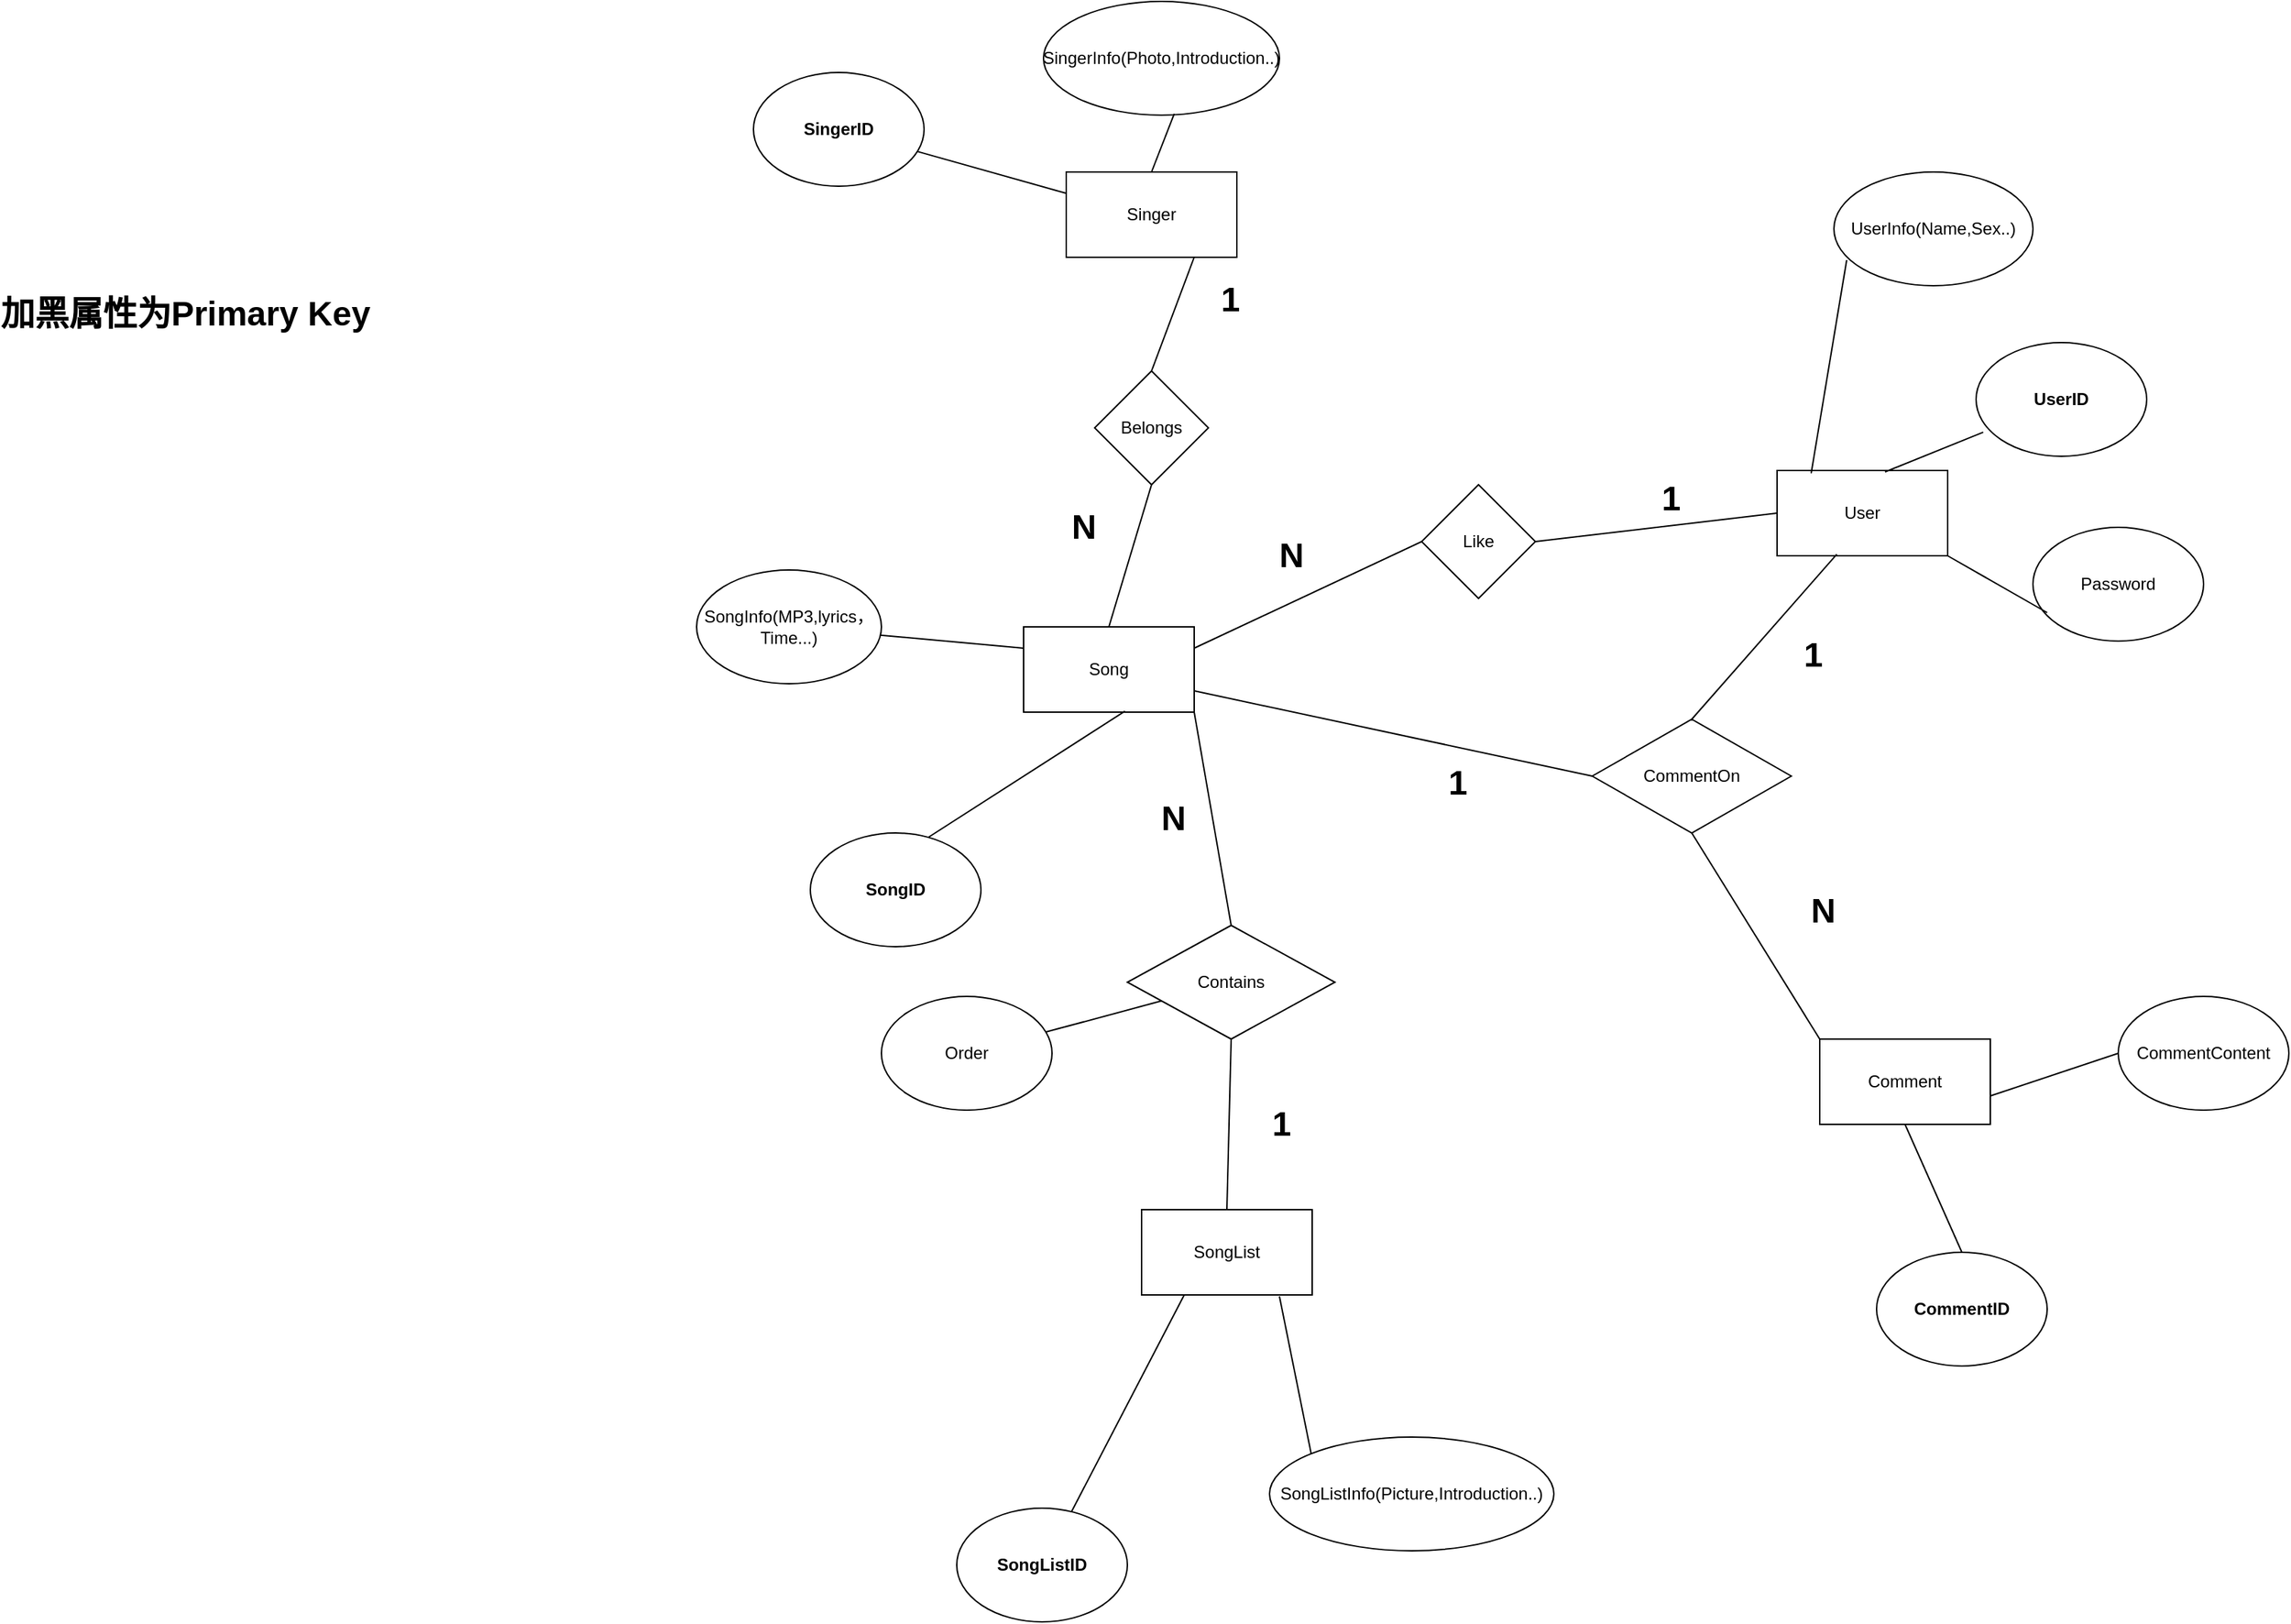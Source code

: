 <mxfile version="17.4.2" type="device"><diagram id="qxNs89lK-muGzaZlnsT3" name="Page-1"><mxGraphModel dx="2858" dy="1089" grid="1" gridSize="10" guides="1" tooltips="1" connect="1" arrows="1" fold="1" page="1" pageScale="1" pageWidth="827" pageHeight="1169" math="0" shadow="0"><root><mxCell id="0"/><mxCell id="1" parent="0"/><mxCell id="OdhkLU_DaMh2XbHh3bVo-1" value="Song" style="rounded=0;whiteSpace=wrap;html=1;" parent="1" vertex="1"><mxGeometry x="210" y="440" width="120" height="60" as="geometry"/></mxCell><mxCell id="OdhkLU_DaMh2XbHh3bVo-2" value="" style="endArrow=none;html=1;rounded=0;exitX=0.594;exitY=0.989;exitDx=0;exitDy=0;exitPerimeter=0;" parent="1" source="OdhkLU_DaMh2XbHh3bVo-1" edge="1"><mxGeometry width="50" height="50" relative="1" as="geometry"><mxPoint x="390" y="600" as="sourcePoint"/><mxPoint x="140" y="590" as="targetPoint"/></mxGeometry></mxCell><mxCell id="4Z1CkzpTXZyj7RllifDK-2" value="SongList" style="rounded=0;whiteSpace=wrap;html=1;" parent="1" vertex="1"><mxGeometry x="293" y="850" width="120" height="60" as="geometry"/></mxCell><mxCell id="4Z1CkzpTXZyj7RllifDK-4" value="Comment" style="rounded=0;whiteSpace=wrap;html=1;" parent="1" vertex="1"><mxGeometry x="770" y="730" width="120" height="60" as="geometry"/></mxCell><mxCell id="4Z1CkzpTXZyj7RllifDK-6" value="User" style="rounded=0;whiteSpace=wrap;html=1;" parent="1" vertex="1"><mxGeometry x="740" y="330" width="120" height="60" as="geometry"/></mxCell><mxCell id="4Z1CkzpTXZyj7RllifDK-7" value="&lt;b&gt;SongID&lt;/b&gt;" style="ellipse;whiteSpace=wrap;html=1;" parent="1" vertex="1"><mxGeometry x="60" y="585" width="120" height="80" as="geometry"/></mxCell><mxCell id="4Z1CkzpTXZyj7RllifDK-8" value="&lt;b&gt;SongListID&lt;/b&gt;" style="ellipse;whiteSpace=wrap;html=1;" parent="1" vertex="1"><mxGeometry x="163" y="1060" width="120" height="80" as="geometry"/></mxCell><mxCell id="4Z1CkzpTXZyj7RllifDK-10" value="" style="endArrow=none;html=1;rounded=0;exitX=0.672;exitY=0.033;exitDx=0;exitDy=0;exitPerimeter=0;" parent="1" source="4Z1CkzpTXZyj7RllifDK-8" edge="1"><mxGeometry width="50" height="50" relative="1" as="geometry"><mxPoint x="273" y="960" as="sourcePoint"/><mxPoint x="323" y="910" as="targetPoint"/></mxGeometry></mxCell><mxCell id="4Z1CkzpTXZyj7RllifDK-11" value="&lt;b&gt;UserID&lt;/b&gt;" style="ellipse;whiteSpace=wrap;html=1;" parent="1" vertex="1"><mxGeometry x="880" y="240" width="120" height="80" as="geometry"/></mxCell><mxCell id="4Z1CkzpTXZyj7RllifDK-12" value="&lt;b&gt;CommentID&lt;/b&gt;" style="ellipse;whiteSpace=wrap;html=1;" parent="1" vertex="1"><mxGeometry x="810" y="880" width="120" height="80" as="geometry"/></mxCell><mxCell id="lVCuWLsU6Jk-qQNd6yWK-1" value="CommentContent" style="ellipse;whiteSpace=wrap;html=1;" vertex="1" parent="1"><mxGeometry x="980" y="700" width="120" height="80" as="geometry"/></mxCell><mxCell id="lVCuWLsU6Jk-qQNd6yWK-2" value="SongListInfo(Picture,Introduction..)" style="ellipse;whiteSpace=wrap;html=1;" vertex="1" parent="1"><mxGeometry x="383" y="1010" width="200" height="80" as="geometry"/></mxCell><mxCell id="lVCuWLsU6Jk-qQNd6yWK-3" value="&lt;b&gt;SingerID&lt;/b&gt;" style="ellipse;whiteSpace=wrap;html=1;" vertex="1" parent="1"><mxGeometry x="20" y="50" width="120" height="80" as="geometry"/></mxCell><mxCell id="lVCuWLsU6Jk-qQNd6yWK-4" value="Singer" style="rounded=0;whiteSpace=wrap;html=1;" vertex="1" parent="1"><mxGeometry x="240" y="120" width="120" height="60" as="geometry"/></mxCell><mxCell id="lVCuWLsU6Jk-qQNd6yWK-5" value="Password" style="ellipse;whiteSpace=wrap;html=1;" vertex="1" parent="1"><mxGeometry x="920" y="370" width="120" height="80" as="geometry"/></mxCell><mxCell id="lVCuWLsU6Jk-qQNd6yWK-6" value="UserInfo(Name,Sex..)" style="ellipse;whiteSpace=wrap;html=1;" vertex="1" parent="1"><mxGeometry x="780" y="120" width="140" height="80" as="geometry"/></mxCell><mxCell id="lVCuWLsU6Jk-qQNd6yWK-7" value="SongInfo(MP3,lyrics，Time...)" style="ellipse;whiteSpace=wrap;html=1;" vertex="1" parent="1"><mxGeometry x="-20" y="400" width="130" height="80" as="geometry"/></mxCell><mxCell id="lVCuWLsU6Jk-qQNd6yWK-8" value="SingerInfo(Photo,Introduction..)" style="ellipse;whiteSpace=wrap;html=1;" vertex="1" parent="1"><mxGeometry x="224" width="166" height="80" as="geometry"/></mxCell><mxCell id="lVCuWLsU6Jk-qQNd6yWK-9" value="CommentOn" style="rhombus;whiteSpace=wrap;html=1;" vertex="1" parent="1"><mxGeometry x="610" y="505" width="140" height="80" as="geometry"/></mxCell><mxCell id="lVCuWLsU6Jk-qQNd6yWK-10" value="Contains" style="rhombus;whiteSpace=wrap;html=1;" vertex="1" parent="1"><mxGeometry x="283" y="650" width="146" height="80" as="geometry"/></mxCell><mxCell id="lVCuWLsU6Jk-qQNd6yWK-11" value="Belongs" style="rhombus;whiteSpace=wrap;html=1;" vertex="1" parent="1"><mxGeometry x="260" y="260" width="80" height="80" as="geometry"/></mxCell><mxCell id="lVCuWLsU6Jk-qQNd6yWK-12" value="Like" style="rhombus;whiteSpace=wrap;html=1;" vertex="1" parent="1"><mxGeometry x="490" y="340" width="80" height="80" as="geometry"/></mxCell><mxCell id="lVCuWLsU6Jk-qQNd6yWK-15" value="" style="endArrow=none;html=1;rounded=0;entryX=0.554;entryY=0.988;entryDx=0;entryDy=0;entryPerimeter=0;" edge="1" parent="1" target="lVCuWLsU6Jk-qQNd6yWK-8"><mxGeometry width="50" height="50" relative="1" as="geometry"><mxPoint x="300" y="120" as="sourcePoint"/><mxPoint x="350" y="70" as="targetPoint"/></mxGeometry></mxCell><mxCell id="lVCuWLsU6Jk-qQNd6yWK-16" value="" style="endArrow=none;html=1;rounded=0;entryX=0;entryY=0.25;entryDx=0;entryDy=0;" edge="1" parent="1" source="lVCuWLsU6Jk-qQNd6yWK-3" target="lVCuWLsU6Jk-qQNd6yWK-4"><mxGeometry width="50" height="50" relative="1" as="geometry"><mxPoint x="160" y="160" as="sourcePoint"/><mxPoint x="210" y="110" as="targetPoint"/></mxGeometry></mxCell><mxCell id="lVCuWLsU6Jk-qQNd6yWK-18" value="" style="endArrow=none;html=1;rounded=0;entryX=0;entryY=0.25;entryDx=0;entryDy=0;" edge="1" parent="1" source="lVCuWLsU6Jk-qQNd6yWK-7" target="OdhkLU_DaMh2XbHh3bVo-1"><mxGeometry width="50" height="50" relative="1" as="geometry"><mxPoint x="110" y="490" as="sourcePoint"/><mxPoint x="180.711" y="440" as="targetPoint"/></mxGeometry></mxCell><mxCell id="lVCuWLsU6Jk-qQNd6yWK-19" value="" style="endArrow=none;html=1;rounded=0;exitX=0.808;exitY=1.017;exitDx=0;exitDy=0;exitPerimeter=0;entryX=0;entryY=0;entryDx=0;entryDy=0;" edge="1" parent="1" source="4Z1CkzpTXZyj7RllifDK-2" target="lVCuWLsU6Jk-qQNd6yWK-2"><mxGeometry width="50" height="50" relative="1" as="geometry"><mxPoint x="333" y="1070" as="sourcePoint"/><mxPoint x="383" y="1020" as="targetPoint"/></mxGeometry></mxCell><mxCell id="lVCuWLsU6Jk-qQNd6yWK-20" value="" style="endArrow=none;html=1;rounded=0;entryX=0.5;entryY=1;entryDx=0;entryDy=0;exitX=0.5;exitY=0;exitDx=0;exitDy=0;" edge="1" parent="1" source="4Z1CkzpTXZyj7RllifDK-12" target="4Z1CkzpTXZyj7RllifDK-4"><mxGeometry width="50" height="50" relative="1" as="geometry"><mxPoint x="850" y="880" as="sourcePoint"/><mxPoint x="900" y="840" as="targetPoint"/></mxGeometry></mxCell><mxCell id="lVCuWLsU6Jk-qQNd6yWK-23" value="" style="endArrow=none;html=1;rounded=0;entryX=0;entryY=0.5;entryDx=0;entryDy=0;" edge="1" parent="1" target="lVCuWLsU6Jk-qQNd6yWK-1"><mxGeometry width="50" height="50" relative="1" as="geometry"><mxPoint x="890" y="770" as="sourcePoint"/><mxPoint x="940" y="720" as="targetPoint"/></mxGeometry></mxCell><mxCell id="lVCuWLsU6Jk-qQNd6yWK-24" value="" style="endArrow=none;html=1;rounded=0;entryX=0.042;entryY=0.788;entryDx=0;entryDy=0;entryPerimeter=0;exitX=0.633;exitY=0.017;exitDx=0;exitDy=0;exitPerimeter=0;" edge="1" parent="1" source="4Z1CkzpTXZyj7RllifDK-6" target="4Z1CkzpTXZyj7RllifDK-11"><mxGeometry width="50" height="50" relative="1" as="geometry"><mxPoint x="780" y="330" as="sourcePoint"/><mxPoint x="830" y="280" as="targetPoint"/></mxGeometry></mxCell><mxCell id="lVCuWLsU6Jk-qQNd6yWK-27" value="" style="endArrow=none;html=1;rounded=0;exitX=1;exitY=1;exitDx=0;exitDy=0;" edge="1" parent="1" source="4Z1CkzpTXZyj7RllifDK-6"><mxGeometry width="50" height="50" relative="1" as="geometry"><mxPoint x="880" y="480" as="sourcePoint"/><mxPoint x="930" y="430" as="targetPoint"/></mxGeometry></mxCell><mxCell id="lVCuWLsU6Jk-qQNd6yWK-29" value="" style="endArrow=none;html=1;rounded=0;entryX=0.064;entryY=0.775;entryDx=0;entryDy=0;entryPerimeter=0;exitX=0.2;exitY=0.033;exitDx=0;exitDy=0;exitPerimeter=0;" edge="1" parent="1" source="4Z1CkzpTXZyj7RllifDK-6" target="lVCuWLsU6Jk-qQNd6yWK-6"><mxGeometry width="50" height="50" relative="1" as="geometry"><mxPoint x="740" y="250" as="sourcePoint"/><mxPoint x="790" y="200" as="targetPoint"/></mxGeometry></mxCell><object label="" id="lVCuWLsU6Jk-qQNd6yWK-31"><mxCell style="endArrow=none;html=1;rounded=0;exitX=0.5;exitY=0;exitDx=0;exitDy=0;" edge="1" parent="1" source="lVCuWLsU6Jk-qQNd6yWK-11"><mxGeometry width="50" height="50" relative="1" as="geometry"><mxPoint x="280" y="230" as="sourcePoint"/><mxPoint x="330" y="180" as="targetPoint"/></mxGeometry></mxCell></object><mxCell id="lVCuWLsU6Jk-qQNd6yWK-33" value="" style="endArrow=none;html=1;rounded=0;entryX=0.5;entryY=1;entryDx=0;entryDy=0;exitX=0.5;exitY=0;exitDx=0;exitDy=0;" edge="1" parent="1" source="OdhkLU_DaMh2XbHh3bVo-1" target="lVCuWLsU6Jk-qQNd6yWK-11"><mxGeometry width="50" height="50" relative="1" as="geometry"><mxPoint x="260" y="420" as="sourcePoint"/><mxPoint x="310" y="370" as="targetPoint"/></mxGeometry></mxCell><mxCell id="lVCuWLsU6Jk-qQNd6yWK-34" value="" style="endArrow=none;html=1;rounded=0;exitX=0.5;exitY=0;exitDx=0;exitDy=0;entryX=1;entryY=1;entryDx=0;entryDy=0;" edge="1" parent="1" source="lVCuWLsU6Jk-qQNd6yWK-10" target="OdhkLU_DaMh2XbHh3bVo-1"><mxGeometry width="50" height="50" relative="1" as="geometry"><mxPoint x="330" y="630" as="sourcePoint"/><mxPoint x="380" y="580" as="targetPoint"/></mxGeometry></mxCell><mxCell id="lVCuWLsU6Jk-qQNd6yWK-35" value="Order" style="ellipse;whiteSpace=wrap;html=1;" vertex="1" parent="1"><mxGeometry x="110" y="700" width="120" height="80" as="geometry"/></mxCell><mxCell id="lVCuWLsU6Jk-qQNd6yWK-36" value="" style="endArrow=none;html=1;rounded=0;entryX=0.5;entryY=1;entryDx=0;entryDy=0;exitX=0.5;exitY=0;exitDx=0;exitDy=0;" edge="1" parent="1" source="4Z1CkzpTXZyj7RllifDK-2" target="lVCuWLsU6Jk-qQNd6yWK-10"><mxGeometry width="50" height="50" relative="1" as="geometry"><mxPoint x="330" y="780" as="sourcePoint"/><mxPoint x="380" y="730" as="targetPoint"/></mxGeometry></mxCell><mxCell id="lVCuWLsU6Jk-qQNd6yWK-38" value="" style="endArrow=none;html=1;rounded=0;" edge="1" parent="1" source="lVCuWLsU6Jk-qQNd6yWK-10" target="lVCuWLsU6Jk-qQNd6yWK-35"><mxGeometry width="50" height="50" relative="1" as="geometry"><mxPoint x="212.289" y="740" as="sourcePoint"/><mxPoint x="212.289" y="690" as="targetPoint"/></mxGeometry></mxCell><mxCell id="lVCuWLsU6Jk-qQNd6yWK-39" value="" style="endArrow=none;html=1;rounded=0;entryX=0;entryY=0.5;entryDx=0;entryDy=0;" edge="1" parent="1" target="4Z1CkzpTXZyj7RllifDK-6"><mxGeometry width="50" height="50" relative="1" as="geometry"><mxPoint x="570" y="380" as="sourcePoint"/><mxPoint x="620" y="330" as="targetPoint"/></mxGeometry></mxCell><mxCell id="lVCuWLsU6Jk-qQNd6yWK-40" value="" style="endArrow=none;html=1;rounded=0;entryX=0;entryY=0.5;entryDx=0;entryDy=0;exitX=1;exitY=0.25;exitDx=0;exitDy=0;" edge="1" parent="1" source="OdhkLU_DaMh2XbHh3bVo-1" target="lVCuWLsU6Jk-qQNd6yWK-12"><mxGeometry width="50" height="50" relative="1" as="geometry"><mxPoint x="440" y="410" as="sourcePoint"/><mxPoint x="490" y="360" as="targetPoint"/></mxGeometry></mxCell><mxCell id="lVCuWLsU6Jk-qQNd6yWK-41" value="" style="endArrow=none;html=1;rounded=0;entryX=0.35;entryY=0.983;entryDx=0;entryDy=0;entryPerimeter=0;exitX=0.5;exitY=0;exitDx=0;exitDy=0;" edge="1" parent="1" source="lVCuWLsU6Jk-qQNd6yWK-9" target="4Z1CkzpTXZyj7RllifDK-6"><mxGeometry width="50" height="50" relative="1" as="geometry"><mxPoint x="730" y="490" as="sourcePoint"/><mxPoint x="780" y="440" as="targetPoint"/></mxGeometry></mxCell><mxCell id="lVCuWLsU6Jk-qQNd6yWK-42" value="" style="endArrow=none;html=1;rounded=0;entryX=0;entryY=0.5;entryDx=0;entryDy=0;exitX=1;exitY=0.75;exitDx=0;exitDy=0;" edge="1" parent="1" source="OdhkLU_DaMh2XbHh3bVo-1" target="lVCuWLsU6Jk-qQNd6yWK-9"><mxGeometry width="50" height="50" relative="1" as="geometry"><mxPoint x="460" y="620" as="sourcePoint"/><mxPoint x="510" y="570" as="targetPoint"/></mxGeometry></mxCell><mxCell id="lVCuWLsU6Jk-qQNd6yWK-43" value="" style="endArrow=none;html=1;rounded=0;entryX=0;entryY=0;entryDx=0;entryDy=0;exitX=0.5;exitY=1;exitDx=0;exitDy=0;" edge="1" parent="1" source="lVCuWLsU6Jk-qQNd6yWK-9" target="4Z1CkzpTXZyj7RllifDK-4"><mxGeometry width="50" height="50" relative="1" as="geometry"><mxPoint x="730" y="660" as="sourcePoint"/><mxPoint x="800.711" y="610" as="targetPoint"/></mxGeometry></mxCell><mxCell id="lVCuWLsU6Jk-qQNd6yWK-49" value="1" style="text;strokeColor=none;fillColor=none;html=1;fontSize=24;fontStyle=1;verticalAlign=middle;align=center;" vertex="1" parent="1"><mxGeometry x="330" y="200" width="50" height="20" as="geometry"/></mxCell><mxCell id="lVCuWLsU6Jk-qQNd6yWK-50" value="N" style="text;strokeColor=none;fillColor=none;html=1;fontSize=24;fontStyle=1;verticalAlign=middle;align=center;" vertex="1" parent="1"><mxGeometry x="220" y="360" width="63" height="20" as="geometry"/></mxCell><mxCell id="lVCuWLsU6Jk-qQNd6yWK-52" value="1" style="text;strokeColor=none;fillColor=none;html=1;fontSize=24;fontStyle=1;verticalAlign=middle;align=center;" vertex="1" parent="1"><mxGeometry x="740" y="450" width="50" height="20" as="geometry"/></mxCell><mxCell id="lVCuWLsU6Jk-qQNd6yWK-53" value="1" style="text;strokeColor=none;fillColor=none;html=1;fontSize=24;fontStyle=1;verticalAlign=middle;align=center;" vertex="1" parent="1"><mxGeometry x="490" y="540" width="50" height="20" as="geometry"/></mxCell><mxCell id="lVCuWLsU6Jk-qQNd6yWK-54" value="N" style="text;strokeColor=none;fillColor=none;html=1;fontSize=24;fontStyle=1;verticalAlign=middle;align=center;" vertex="1" parent="1"><mxGeometry x="740" y="630" width="63" height="20" as="geometry"/></mxCell><mxCell id="lVCuWLsU6Jk-qQNd6yWK-55" value="N" style="text;strokeColor=none;fillColor=none;html=1;fontSize=24;fontStyle=1;verticalAlign=middle;align=center;" vertex="1" parent="1"><mxGeometry x="366" y="380" width="63" height="20" as="geometry"/></mxCell><mxCell id="lVCuWLsU6Jk-qQNd6yWK-56" value="1" style="text;strokeColor=none;fillColor=none;html=1;fontSize=24;fontStyle=1;verticalAlign=middle;align=center;" vertex="1" parent="1"><mxGeometry x="640" y="340" width="50" height="20" as="geometry"/></mxCell><mxCell id="lVCuWLsU6Jk-qQNd6yWK-57" value="1" style="text;strokeColor=none;fillColor=none;html=1;fontSize=24;fontStyle=1;verticalAlign=middle;align=center;" vertex="1" parent="1"><mxGeometry x="366" y="780" width="50" height="20" as="geometry"/></mxCell><mxCell id="lVCuWLsU6Jk-qQNd6yWK-58" value="N" style="text;strokeColor=none;fillColor=none;html=1;fontSize=24;fontStyle=1;verticalAlign=middle;align=center;" vertex="1" parent="1"><mxGeometry x="283" y="565" width="63" height="20" as="geometry"/></mxCell><mxCell id="lVCuWLsU6Jk-qQNd6yWK-59" value="加黑属性为Primary Key" style="text;strokeColor=none;fillColor=none;html=1;fontSize=24;fontStyle=1;verticalAlign=middle;align=center;" vertex="1" parent="1"><mxGeometry x="-430" y="200" width="100" height="40" as="geometry"/></mxCell></root></mxGraphModel></diagram></mxfile>